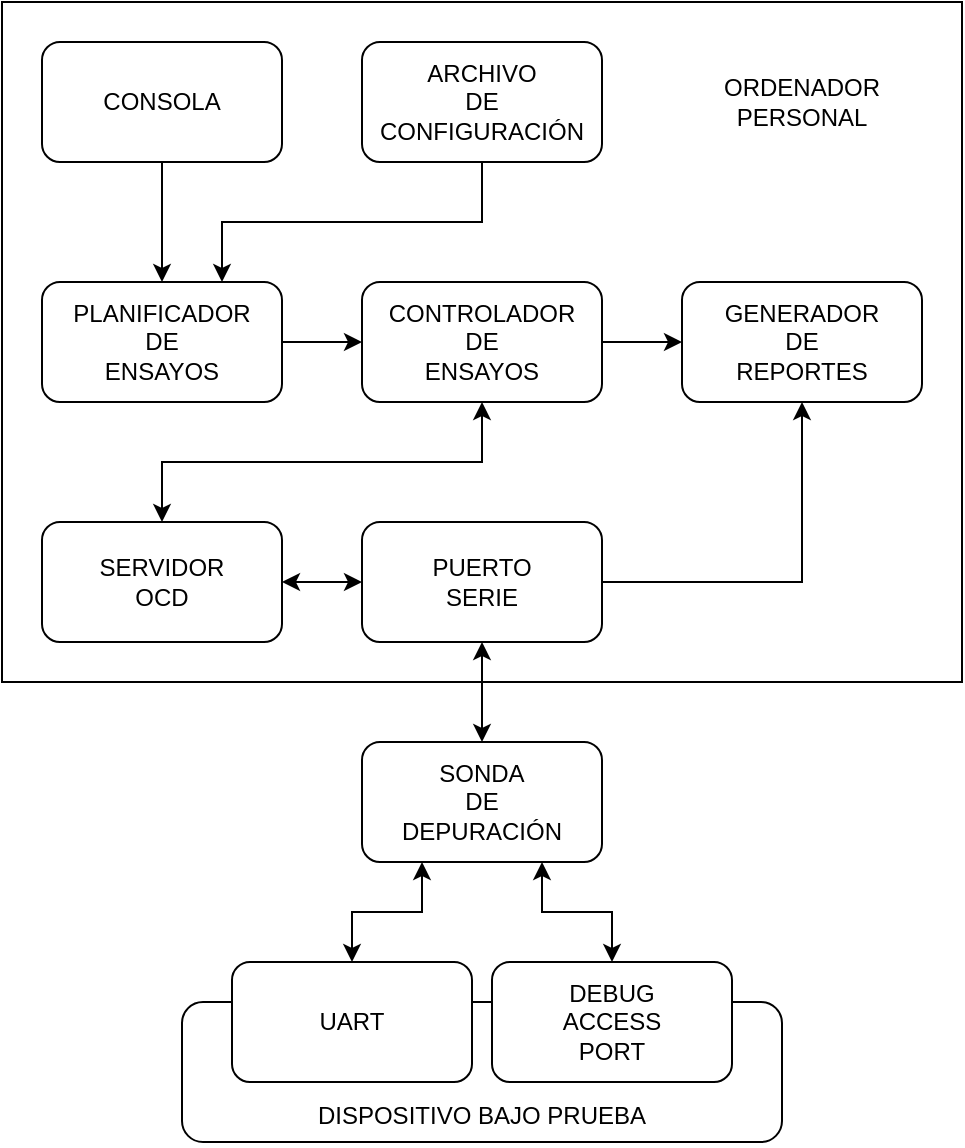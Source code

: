 <mxfile version="18.0.1" type="device"><diagram id="Iz7QgWnwRdpvURFjqJ7g" name="Page-1"><mxGraphModel dx="1335" dy="660" grid="1" gridSize="10" guides="1" tooltips="1" connect="1" arrows="1" fold="1" page="1" pageScale="1" pageWidth="1169" pageHeight="827" math="0" shadow="0"><root><mxCell id="0"/><mxCell id="1" parent="0"/><mxCell id="q_a2ae30pQOKg3-qUpaT-33" value="" style="rounded=0;whiteSpace=wrap;html=1;" vertex="1" parent="1"><mxGeometry x="100" y="60" width="480" height="340" as="geometry"/></mxCell><mxCell id="q_a2ae30pQOKg3-qUpaT-26" value="" style="rounded=1;whiteSpace=wrap;html=1;" vertex="1" parent="1"><mxGeometry x="190" y="560" width="300" height="70" as="geometry"/></mxCell><mxCell id="q_a2ae30pQOKg3-qUpaT-29" style="edgeStyle=orthogonalEdgeStyle;rounded=0;orthogonalLoop=1;jettySize=auto;html=1;exitX=1;exitY=0.5;exitDx=0;exitDy=0;entryX=0;entryY=0.5;entryDx=0;entryDy=0;startArrow=none;startFill=0;" edge="1" parent="1" source="q_a2ae30pQOKg3-qUpaT-1" target="q_a2ae30pQOKg3-qUpaT-4"><mxGeometry relative="1" as="geometry"/></mxCell><mxCell id="q_a2ae30pQOKg3-qUpaT-1" value="&lt;div&gt;PLANIFICADOR&lt;/div&gt;&lt;div&gt;DE&lt;/div&gt;&lt;div&gt;ENSAYOS&lt;br&gt;&lt;/div&gt;" style="rounded=1;whiteSpace=wrap;html=1;" vertex="1" parent="1"><mxGeometry x="120" y="200" width="120" height="60" as="geometry"/></mxCell><mxCell id="q_a2ae30pQOKg3-qUpaT-30" style="edgeStyle=orthogonalEdgeStyle;rounded=0;orthogonalLoop=1;jettySize=auto;html=1;exitX=0.5;exitY=1;exitDx=0;exitDy=0;entryX=0.75;entryY=0;entryDx=0;entryDy=0;startArrow=none;startFill=0;" edge="1" parent="1" source="q_a2ae30pQOKg3-qUpaT-2" target="q_a2ae30pQOKg3-qUpaT-1"><mxGeometry relative="1" as="geometry"/></mxCell><mxCell id="q_a2ae30pQOKg3-qUpaT-2" value="&lt;div&gt;ARCHIVO&lt;/div&gt;&lt;div&gt;DE &lt;br&gt;&lt;/div&gt;&lt;div&gt;CONFIGURACIÓN&lt;br&gt;&lt;/div&gt;" style="rounded=1;whiteSpace=wrap;html=1;" vertex="1" parent="1"><mxGeometry x="280" y="80" width="120" height="60" as="geometry"/></mxCell><mxCell id="q_a2ae30pQOKg3-qUpaT-31" style="edgeStyle=orthogonalEdgeStyle;rounded=0;orthogonalLoop=1;jettySize=auto;html=1;exitX=0.5;exitY=1;exitDx=0;exitDy=0;entryX=0.5;entryY=0;entryDx=0;entryDy=0;startArrow=none;startFill=0;" edge="1" parent="1" source="q_a2ae30pQOKg3-qUpaT-3" target="q_a2ae30pQOKg3-qUpaT-1"><mxGeometry relative="1" as="geometry"/></mxCell><mxCell id="q_a2ae30pQOKg3-qUpaT-3" value="CONSOLA" style="rounded=1;whiteSpace=wrap;html=1;" vertex="1" parent="1"><mxGeometry x="120" y="80" width="120" height="60" as="geometry"/></mxCell><mxCell id="q_a2ae30pQOKg3-qUpaT-19" style="edgeStyle=orthogonalEdgeStyle;rounded=0;orthogonalLoop=1;jettySize=auto;html=1;exitX=1;exitY=0.5;exitDx=0;exitDy=0;entryX=0;entryY=0.5;entryDx=0;entryDy=0;" edge="1" parent="1" source="q_a2ae30pQOKg3-qUpaT-4" target="q_a2ae30pQOKg3-qUpaT-5"><mxGeometry relative="1" as="geometry"/></mxCell><mxCell id="q_a2ae30pQOKg3-qUpaT-20" style="edgeStyle=orthogonalEdgeStyle;rounded=0;orthogonalLoop=1;jettySize=auto;html=1;exitX=0.5;exitY=1;exitDx=0;exitDy=0;entryX=0.5;entryY=0;entryDx=0;entryDy=0;startArrow=classic;startFill=1;" edge="1" parent="1" source="q_a2ae30pQOKg3-qUpaT-4" target="q_a2ae30pQOKg3-qUpaT-8"><mxGeometry relative="1" as="geometry"/></mxCell><mxCell id="q_a2ae30pQOKg3-qUpaT-4" value="&lt;div&gt;CONTROLADOR&lt;/div&gt;&lt;div&gt;DE&lt;/div&gt;&lt;div&gt;ENSAYOS&lt;br&gt;&lt;/div&gt;" style="rounded=1;whiteSpace=wrap;html=1;" vertex="1" parent="1"><mxGeometry x="280" y="200" width="120" height="60" as="geometry"/></mxCell><mxCell id="q_a2ae30pQOKg3-qUpaT-5" value="&lt;div&gt;GENERADOR&lt;/div&gt;&lt;div&gt;DE&lt;/div&gt;&lt;div&gt;REPORTES&lt;br&gt;&lt;/div&gt;" style="rounded=1;whiteSpace=wrap;html=1;" vertex="1" parent="1"><mxGeometry x="440" y="200" width="120" height="60" as="geometry"/></mxCell><mxCell id="q_a2ae30pQOKg3-qUpaT-6" value="&lt;div&gt;DEBUG&lt;/div&gt;&lt;div&gt;ACCESS&lt;/div&gt;&lt;div&gt;PORT&lt;br&gt;&lt;/div&gt;" style="rounded=1;whiteSpace=wrap;html=1;" vertex="1" parent="1"><mxGeometry x="345" y="540" width="120" height="60" as="geometry"/></mxCell><mxCell id="q_a2ae30pQOKg3-qUpaT-7" value="UART" style="rounded=1;whiteSpace=wrap;html=1;" vertex="1" parent="1"><mxGeometry x="215" y="540" width="120" height="60" as="geometry"/></mxCell><mxCell id="q_a2ae30pQOKg3-qUpaT-21" style="edgeStyle=orthogonalEdgeStyle;rounded=0;orthogonalLoop=1;jettySize=auto;html=1;exitX=1;exitY=0.5;exitDx=0;exitDy=0;entryX=0;entryY=0.5;entryDx=0;entryDy=0;startArrow=classic;startFill=1;" edge="1" parent="1" source="q_a2ae30pQOKg3-qUpaT-8" target="q_a2ae30pQOKg3-qUpaT-11"><mxGeometry relative="1" as="geometry"/></mxCell><mxCell id="q_a2ae30pQOKg3-qUpaT-8" value="&lt;div&gt;SERVIDOR&lt;/div&gt;&lt;div&gt;OCD&lt;br&gt;&lt;/div&gt;" style="rounded=1;whiteSpace=wrap;html=1;" vertex="1" parent="1"><mxGeometry x="120" y="320" width="120" height="60" as="geometry"/></mxCell><mxCell id="q_a2ae30pQOKg3-qUpaT-18" style="edgeStyle=orthogonalEdgeStyle;rounded=0;orthogonalLoop=1;jettySize=auto;html=1;exitX=1;exitY=0.5;exitDx=0;exitDy=0;entryX=0.5;entryY=1;entryDx=0;entryDy=0;" edge="1" parent="1" source="q_a2ae30pQOKg3-qUpaT-11" target="q_a2ae30pQOKg3-qUpaT-5"><mxGeometry relative="1" as="geometry"/></mxCell><mxCell id="q_a2ae30pQOKg3-qUpaT-23" style="edgeStyle=orthogonalEdgeStyle;rounded=0;orthogonalLoop=1;jettySize=auto;html=1;exitX=0.5;exitY=1;exitDx=0;exitDy=0;entryX=0.5;entryY=0;entryDx=0;entryDy=0;startArrow=classic;startFill=1;" edge="1" parent="1" source="q_a2ae30pQOKg3-qUpaT-11" target="q_a2ae30pQOKg3-qUpaT-22"><mxGeometry relative="1" as="geometry"/></mxCell><mxCell id="q_a2ae30pQOKg3-qUpaT-11" value="&lt;div&gt;PUERTO&lt;/div&gt;&lt;div&gt;SERIE&lt;br&gt;&lt;/div&gt;" style="rounded=1;whiteSpace=wrap;html=1;" vertex="1" parent="1"><mxGeometry x="280" y="320" width="120" height="60" as="geometry"/></mxCell><mxCell id="q_a2ae30pQOKg3-qUpaT-24" style="edgeStyle=orthogonalEdgeStyle;rounded=0;orthogonalLoop=1;jettySize=auto;html=1;exitX=0.25;exitY=1;exitDx=0;exitDy=0;entryX=0.5;entryY=0;entryDx=0;entryDy=0;startArrow=classic;startFill=1;" edge="1" parent="1" source="q_a2ae30pQOKg3-qUpaT-22" target="q_a2ae30pQOKg3-qUpaT-7"><mxGeometry relative="1" as="geometry"/></mxCell><mxCell id="q_a2ae30pQOKg3-qUpaT-25" style="edgeStyle=orthogonalEdgeStyle;rounded=0;orthogonalLoop=1;jettySize=auto;html=1;exitX=0.75;exitY=1;exitDx=0;exitDy=0;entryX=0.5;entryY=0;entryDx=0;entryDy=0;startArrow=classic;startFill=1;" edge="1" parent="1" source="q_a2ae30pQOKg3-qUpaT-22" target="q_a2ae30pQOKg3-qUpaT-6"><mxGeometry relative="1" as="geometry"/></mxCell><mxCell id="q_a2ae30pQOKg3-qUpaT-22" value="&lt;div&gt;SONDA&lt;/div&gt;&lt;div&gt;DE&lt;/div&gt;&lt;div&gt;DEPURACIÓN&lt;br&gt;&lt;/div&gt;" style="rounded=1;whiteSpace=wrap;html=1;" vertex="1" parent="1"><mxGeometry x="280" y="430" width="120" height="60" as="geometry"/></mxCell><mxCell id="q_a2ae30pQOKg3-qUpaT-32" value="DISPOSITIVO BAJO PRUEBA" style="text;html=1;strokeColor=none;fillColor=none;align=center;verticalAlign=middle;whiteSpace=wrap;rounded=0;" vertex="1" parent="1"><mxGeometry x="250" y="602" width="180" height="30" as="geometry"/></mxCell><mxCell id="q_a2ae30pQOKg3-qUpaT-34" value="ORDENADOR PERSONAL" style="text;html=1;strokeColor=none;fillColor=none;align=center;verticalAlign=middle;whiteSpace=wrap;rounded=0;" vertex="1" parent="1"><mxGeometry x="455" y="95" width="90" height="30" as="geometry"/></mxCell></root></mxGraphModel></diagram></mxfile>